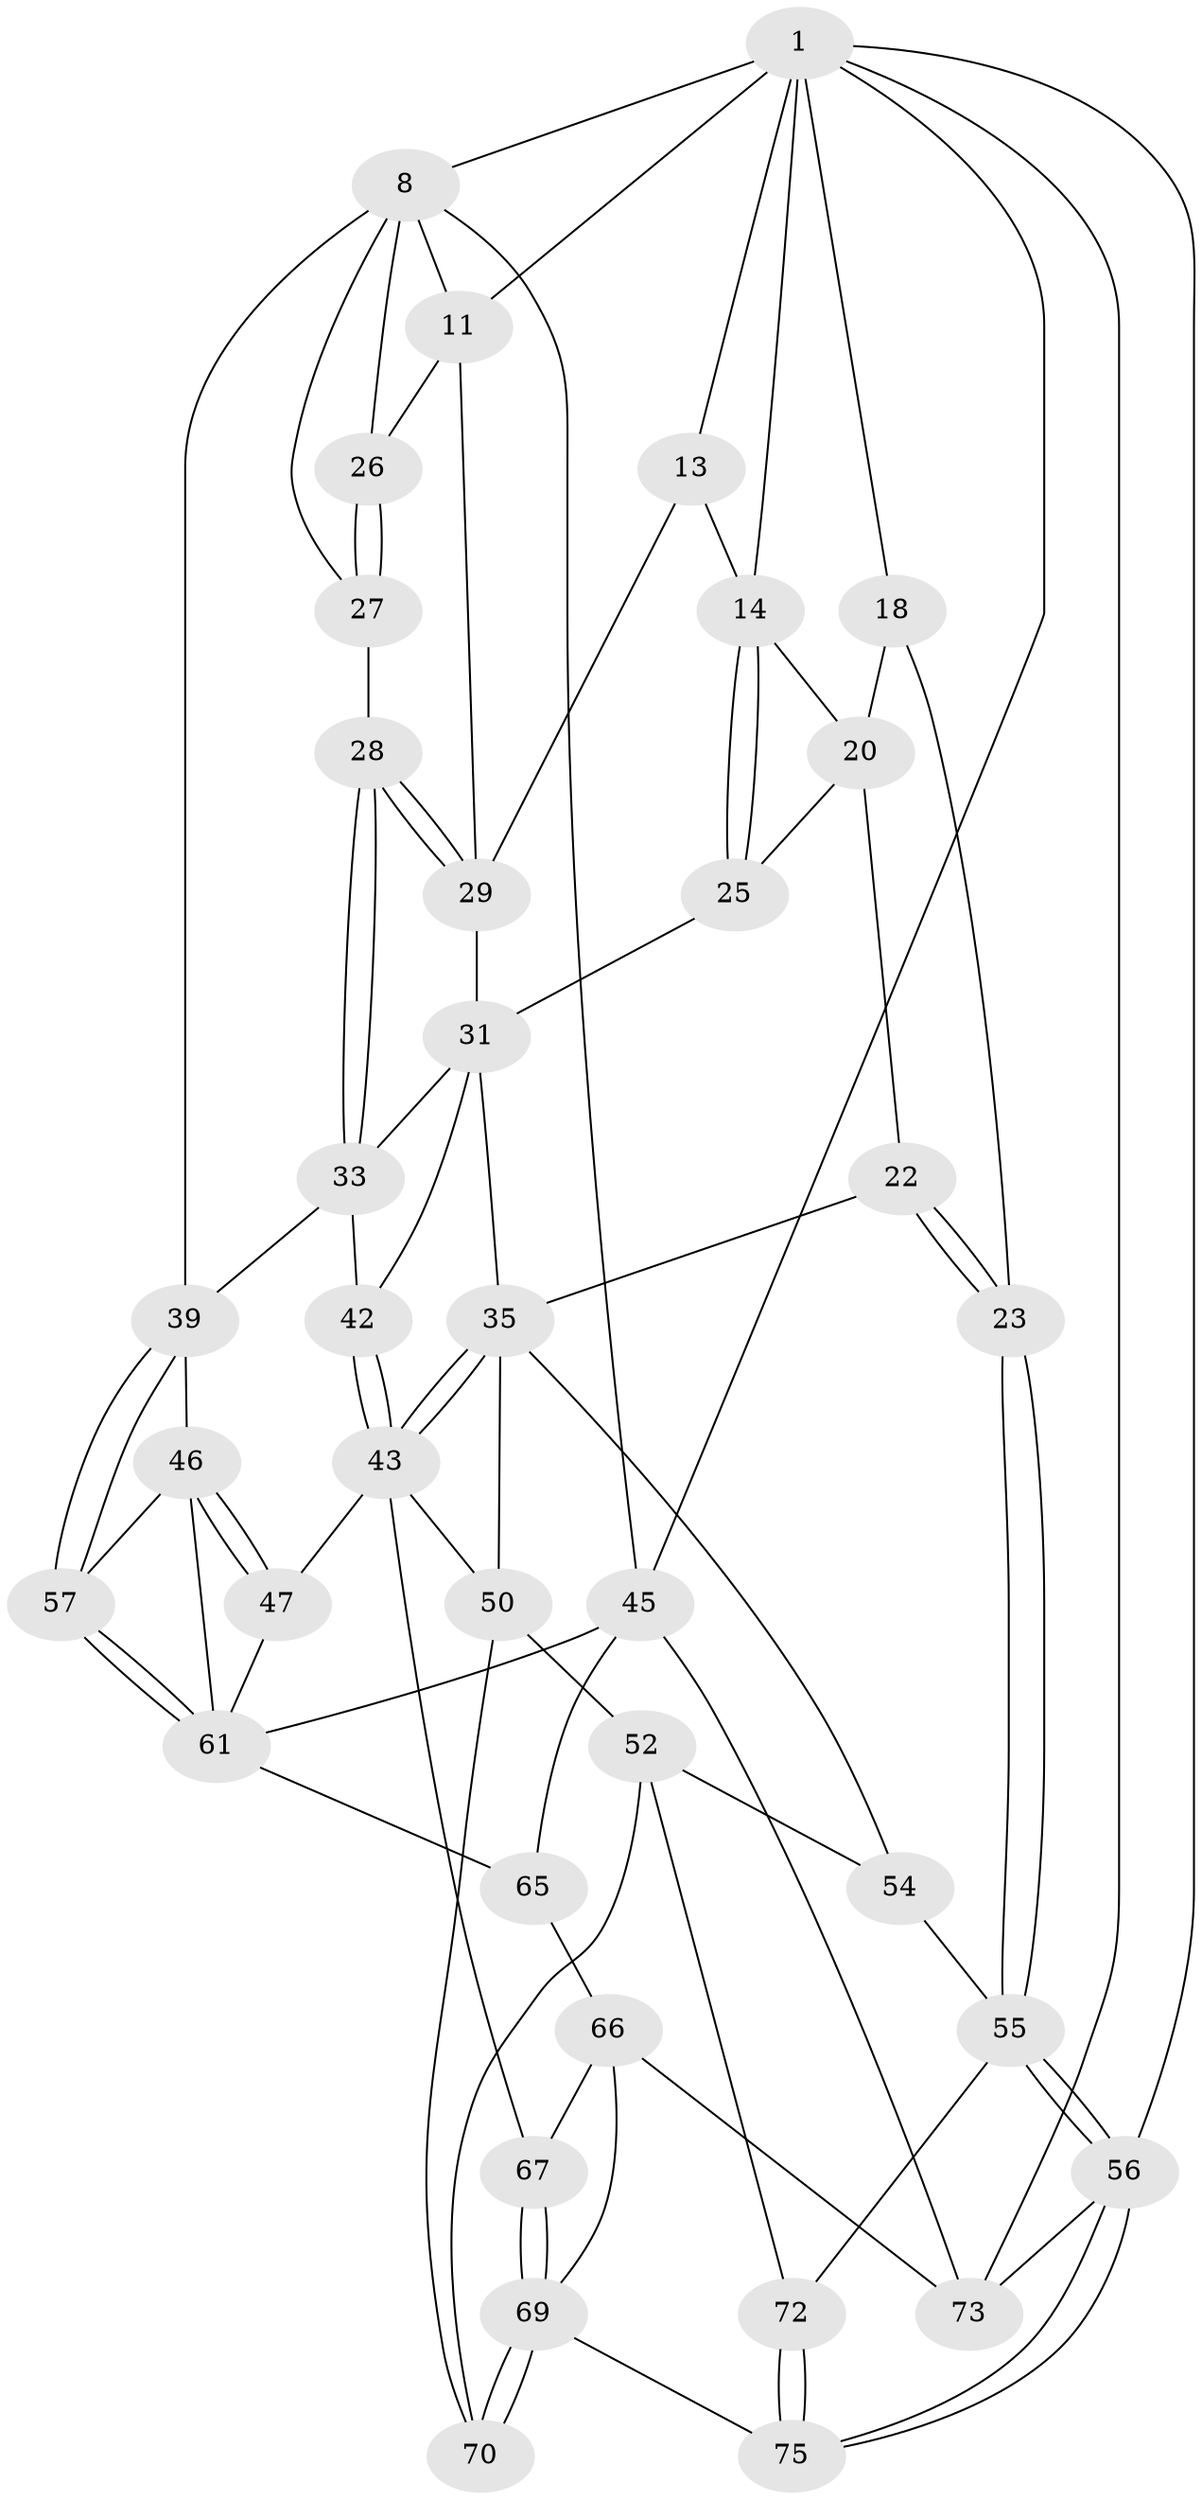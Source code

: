 // original degree distribution, {3: 0.02631578947368421, 6: 0.2236842105263158, 4: 0.25, 5: 0.5}
// Generated by graph-tools (version 1.1) at 2025/28/03/15/25 16:28:04]
// undirected, 38 vertices, 89 edges
graph export_dot {
graph [start="1"]
  node [color=gray90,style=filled];
  1 [pos="+0.7439115876398622+0",super="+2+7"];
  8 [pos="+0.8967401676174732+0.28264459171085915",super="+9+38"];
  11 [pos="+0.7061802502365534+0.08422940110848959",super="+16"];
  13 [pos="+0.36310871631231767+0.20565569688727028"];
  14 [pos="+0.3394022660697849+0.2051673319839151",super="+15"];
  18 [pos="+0+0",super="+19"];
  20 [pos="+0.20698897723799492+0.12036503398387251",super="+21"];
  22 [pos="+0+0.434797043974702"];
  23 [pos="+0+0.4356273226986771"];
  25 [pos="+0.26900865154900655+0.3311918750072478"];
  26 [pos="+0.6156655113726393+0.2223987186234918"];
  27 [pos="+0.6888162428205283+0.3017668514007723"];
  28 [pos="+0.5902013800118032+0.3599501184505888"];
  29 [pos="+0.4789742979742257+0.2768327874656715",super="+30"];
  31 [pos="+0.42751241497782455+0.347965296715671",super="+32+34"];
  33 [pos="+0.5901398549382217+0.3898102232385464",super="+41"];
  35 [pos="+0.27866180088322196+0.4384243501055978",super="+36"];
  39 [pos="+0.7851692560783097+0.5246038617158721",super="+40"];
  42 [pos="+0.43589257090605554+0.5298954572131268"];
  43 [pos="+0.42155561814708997+0.5661776184772298",super="+48"];
  45 [pos="+1+0.6226938865160473",super="+59"];
  46 [pos="+0.5313695526849459+0.5840982712019287",super="+58"];
  47 [pos="+0.4579443580539824+0.604550252136411"];
  50 [pos="+0.321116594623961+0.6724641172675567",super="+51+68"];
  52 [pos="+0.226755015996831+0.7126154901062886",super="+53"];
  54 [pos="+0.19714209407820535+0.7021365176465975"];
  55 [pos="+0+0.7131196374489771",super="+64"];
  56 [pos="+0+1"];
  57 [pos="+0.7847965858644619+0.5297398910570964"];
  61 [pos="+0.8783406442641857+0.7267516727087141",super="+62"];
  65 [pos="+0.5867759458968564+0.8137929825884629"];
  66 [pos="+0.5689799589121426+0.8487589361540916",super="+76"];
  67 [pos="+0.39412252142129633+0.7889541037245066"];
  69 [pos="+0.32200150405457106+0.9109908362309704",super="+74"];
  70 [pos="+0.32029144152898686+0.9085230224318117"];
  72 [pos="+0.13913982798725036+0.8491594727846742"];
  73 [pos="+1+1"];
  75 [pos="+0.1611646902778015+1"];
  1 -- 73;
  1 -- 11 [weight=2];
  1 -- 45;
  1 -- 13;
  1 -- 14;
  1 -- 18;
  1 -- 56;
  1 -- 8;
  8 -- 27;
  8 -- 26;
  8 -- 11;
  8 -- 45;
  8 -- 39;
  11 -- 26;
  11 -- 29;
  13 -- 14;
  13 -- 29;
  14 -- 25;
  14 -- 25;
  14 -- 20;
  18 -- 20;
  18 -- 23;
  20 -- 25;
  20 -- 22;
  22 -- 23;
  22 -- 23;
  22 -- 35;
  23 -- 55;
  23 -- 55;
  25 -- 31;
  26 -- 27;
  26 -- 27;
  27 -- 28;
  28 -- 29;
  28 -- 29;
  28 -- 33;
  28 -- 33;
  29 -- 31;
  31 -- 35;
  31 -- 33;
  31 -- 42;
  33 -- 42;
  33 -- 39;
  35 -- 43;
  35 -- 43;
  35 -- 54;
  35 -- 50;
  39 -- 57;
  39 -- 57;
  39 -- 46;
  42 -- 43;
  42 -- 43;
  43 -- 67;
  43 -- 50;
  43 -- 47;
  45 -- 73;
  45 -- 65;
  45 -- 61;
  46 -- 47;
  46 -- 47;
  46 -- 57;
  46 -- 61;
  47 -- 61;
  50 -- 52 [weight=2];
  50 -- 70;
  52 -- 72;
  52 -- 54;
  52 -- 70;
  54 -- 55;
  55 -- 56;
  55 -- 56;
  55 -- 72;
  56 -- 75;
  56 -- 75;
  56 -- 73;
  57 -- 61;
  57 -- 61;
  61 -- 65;
  65 -- 66;
  66 -- 67;
  66 -- 73;
  66 -- 69;
  67 -- 69;
  67 -- 69;
  69 -- 70;
  69 -- 70;
  69 -- 75;
  72 -- 75;
  72 -- 75;
}
